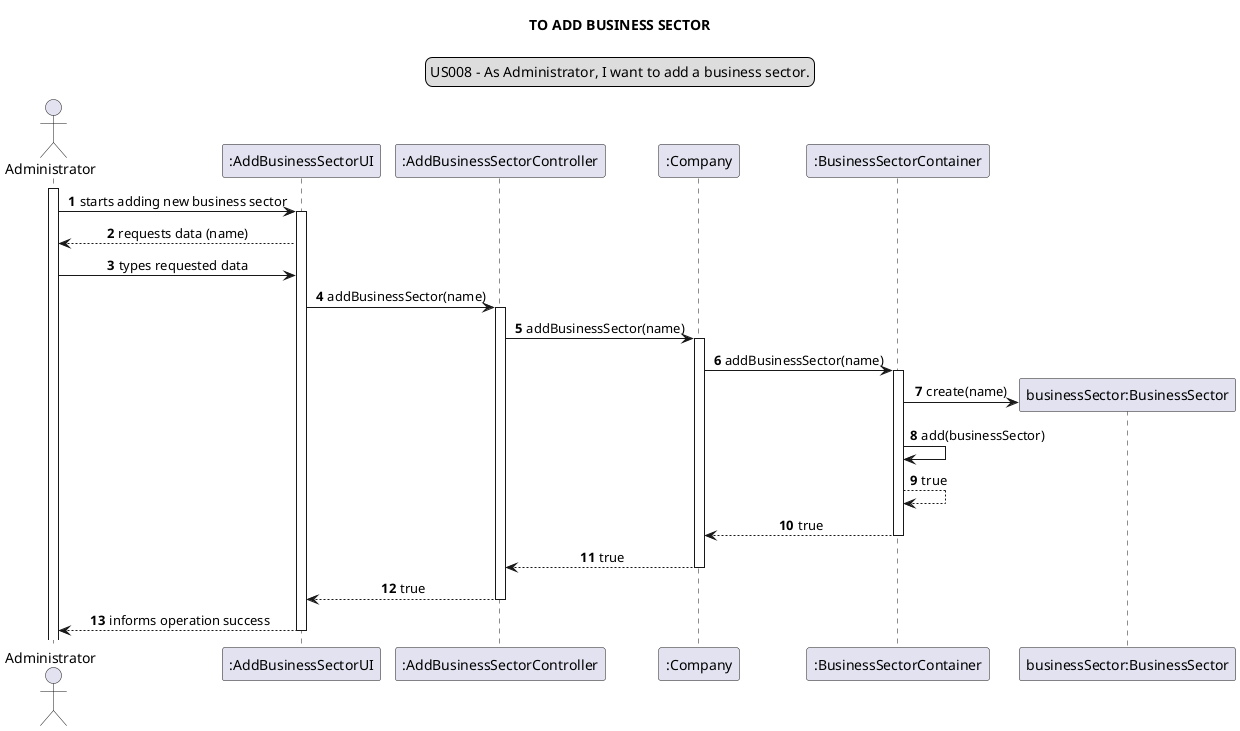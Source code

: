 @startuml
'https://plantuml.com/sequence-diagram

autonumber
skinparam sequenceMessageAlign center
title TO ADD BUSINESS SECTOR
legend top
US008 - As Administrator, I want to add a business sector.
end legend

actor Administrator as a
participant ":AddBusinessSectorUI" as absui
participant ":AddBusinessSectorController" as absc
participant ":Company" as c
participant ":BusinessSectorContainer" as bsc
participant "businessSector:BusinessSector" as bs

activate a
a -> absui: starts adding new business sector
activate absui
a <-- absui: requests data (name)
a -> absui: types requested data
absui -> absc: addBusinessSector(name)
activate absc
absc -> c: addBusinessSector(name)
activate c
c -> bsc: addBusinessSector(name)
activate bsc
create bs
bsc -> bs: create(name)
bsc -> bsc: add(businessSector)
bsc --> bsc: true
c <-- bsc: true
deactivate bsc
absc <-- c: true
deactivate c
absui <-- absc: true
deactivate absc
a <-- absui: informs operation success
deactivate absui

@enduml